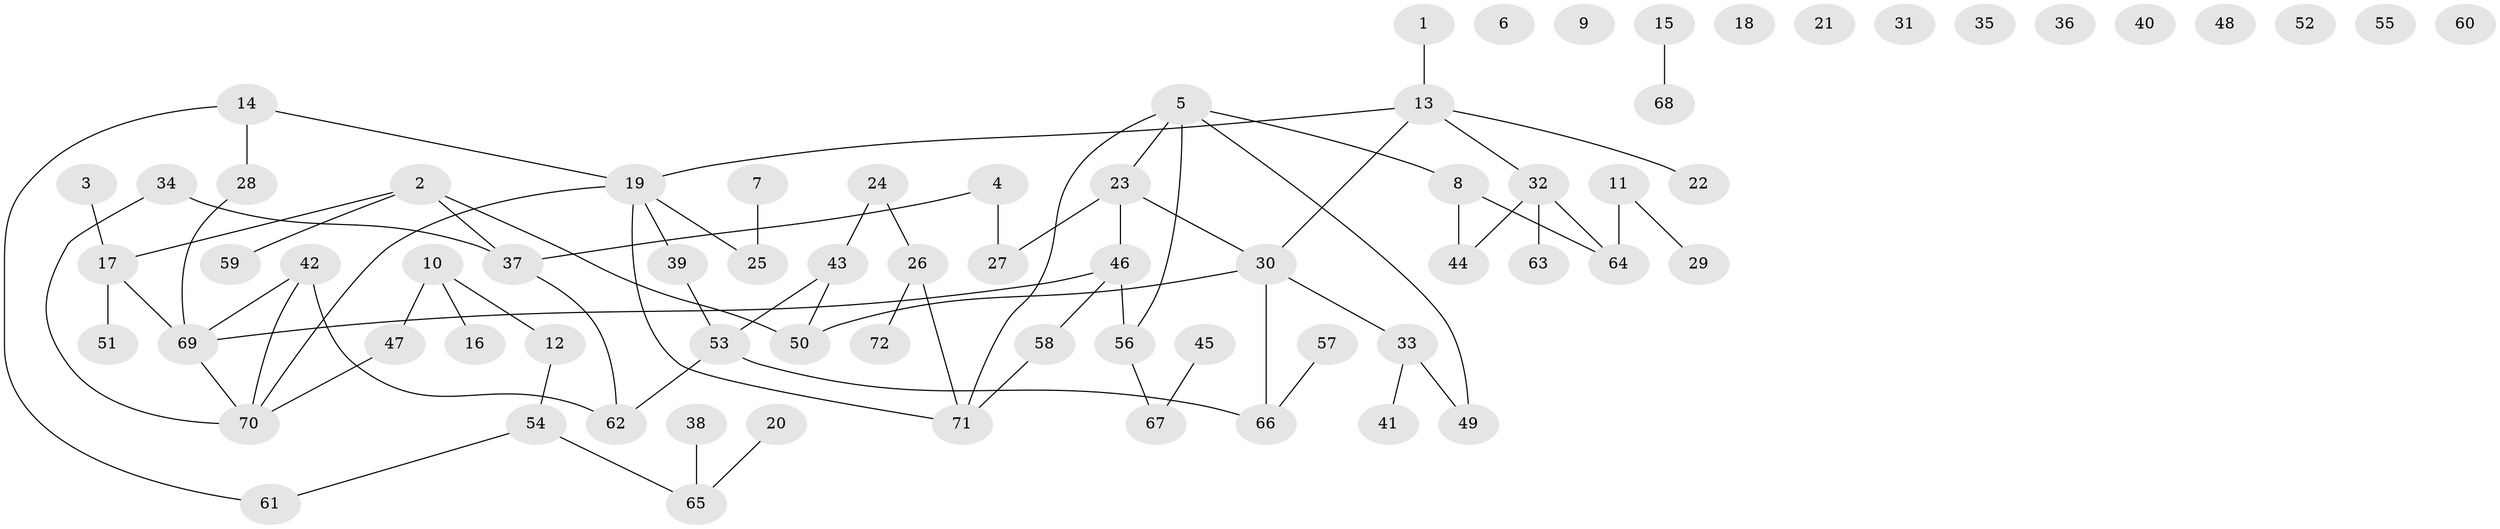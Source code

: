 // coarse degree distribution, {9: 0.03225806451612903, 4: 0.0967741935483871, 7: 0.06451612903225806, 2: 0.12903225806451613, 0: 0.41935483870967744, 1: 0.16129032258064516, 3: 0.06451612903225806, 6: 0.03225806451612903}
// Generated by graph-tools (version 1.1) at 2025/16/03/04/25 18:16:46]
// undirected, 72 vertices, 76 edges
graph export_dot {
graph [start="1"]
  node [color=gray90,style=filled];
  1;
  2;
  3;
  4;
  5;
  6;
  7;
  8;
  9;
  10;
  11;
  12;
  13;
  14;
  15;
  16;
  17;
  18;
  19;
  20;
  21;
  22;
  23;
  24;
  25;
  26;
  27;
  28;
  29;
  30;
  31;
  32;
  33;
  34;
  35;
  36;
  37;
  38;
  39;
  40;
  41;
  42;
  43;
  44;
  45;
  46;
  47;
  48;
  49;
  50;
  51;
  52;
  53;
  54;
  55;
  56;
  57;
  58;
  59;
  60;
  61;
  62;
  63;
  64;
  65;
  66;
  67;
  68;
  69;
  70;
  71;
  72;
  1 -- 13;
  2 -- 17;
  2 -- 37;
  2 -- 50;
  2 -- 59;
  3 -- 17;
  4 -- 27;
  4 -- 37;
  5 -- 8;
  5 -- 23;
  5 -- 49;
  5 -- 56;
  5 -- 71;
  7 -- 25;
  8 -- 44;
  8 -- 64;
  10 -- 12;
  10 -- 16;
  10 -- 47;
  11 -- 29;
  11 -- 64;
  12 -- 54;
  13 -- 19;
  13 -- 22;
  13 -- 30;
  13 -- 32;
  14 -- 19;
  14 -- 28;
  14 -- 61;
  15 -- 68;
  17 -- 51;
  17 -- 69;
  19 -- 25;
  19 -- 39;
  19 -- 70;
  19 -- 71;
  20 -- 65;
  23 -- 27;
  23 -- 30;
  23 -- 46;
  24 -- 26;
  24 -- 43;
  26 -- 71;
  26 -- 72;
  28 -- 69;
  30 -- 33;
  30 -- 50;
  30 -- 66;
  32 -- 44;
  32 -- 63;
  32 -- 64;
  33 -- 41;
  33 -- 49;
  34 -- 37;
  34 -- 70;
  37 -- 62;
  38 -- 65;
  39 -- 53;
  42 -- 62;
  42 -- 69;
  42 -- 70;
  43 -- 50;
  43 -- 53;
  45 -- 67;
  46 -- 56;
  46 -- 58;
  46 -- 69;
  47 -- 70;
  53 -- 62;
  53 -- 66;
  54 -- 61;
  54 -- 65;
  56 -- 67;
  57 -- 66;
  58 -- 71;
  69 -- 70;
}
